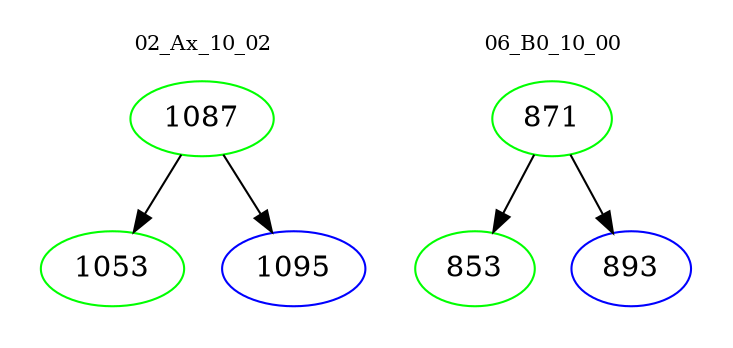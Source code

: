 digraph{
subgraph cluster_0 {
color = white
label = "02_Ax_10_02";
fontsize=10;
T0_1087 [label="1087", color="green"]
T0_1087 -> T0_1053 [color="black"]
T0_1053 [label="1053", color="green"]
T0_1087 -> T0_1095 [color="black"]
T0_1095 [label="1095", color="blue"]
}
subgraph cluster_1 {
color = white
label = "06_B0_10_00";
fontsize=10;
T1_871 [label="871", color="green"]
T1_871 -> T1_853 [color="black"]
T1_853 [label="853", color="green"]
T1_871 -> T1_893 [color="black"]
T1_893 [label="893", color="blue"]
}
}
